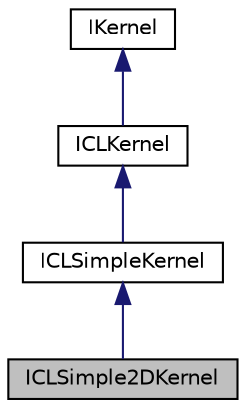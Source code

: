 digraph "ICLSimple2DKernel"
{
 // LATEX_PDF_SIZE
  edge [fontname="Helvetica",fontsize="10",labelfontname="Helvetica",labelfontsize="10"];
  node [fontname="Helvetica",fontsize="10",shape=record];
  Node1 [label="ICLSimple2DKernel",height=0.2,width=0.4,color="black", fillcolor="grey75", style="filled", fontcolor="black",tooltip="Interface for simple OpenCL kernels having 1 tensor input and 1 tensor output."];
  Node2 -> Node1 [dir="back",color="midnightblue",fontsize="10",style="solid",fontname="Helvetica"];
  Node2 [label="ICLSimpleKernel",height=0.2,width=0.4,color="black", fillcolor="white", style="filled",URL="$classarm__compute_1_1_i_c_l_simple_kernel.xhtml",tooltip="Interface for simple OpenCL kernels having 1 tensor input and 1 tensor output."];
  Node3 -> Node2 [dir="back",color="midnightblue",fontsize="10",style="solid",fontname="Helvetica"];
  Node3 [label="ICLKernel",height=0.2,width=0.4,color="black", fillcolor="white", style="filled",URL="$classarm__compute_1_1_i_c_l_kernel.xhtml",tooltip="Common interface for all the OpenCL kernels."];
  Node4 -> Node3 [dir="back",color="midnightblue",fontsize="10",style="solid",fontname="Helvetica"];
  Node4 [label="IKernel",height=0.2,width=0.4,color="black", fillcolor="white", style="filled",URL="$classarm__compute_1_1_i_kernel.xhtml",tooltip="Common information for all the kernels."];
}
